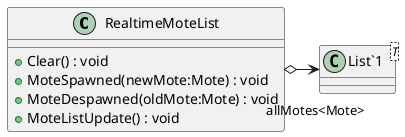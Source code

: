@startuml
class RealtimeMoteList {
    + Clear() : void
    + MoteSpawned(newMote:Mote) : void
    + MoteDespawned(oldMote:Mote) : void
    + MoteListUpdate() : void
}
class "List`1"<T> {
}
RealtimeMoteList o-> "allMotes<Mote>" "List`1"
@enduml
